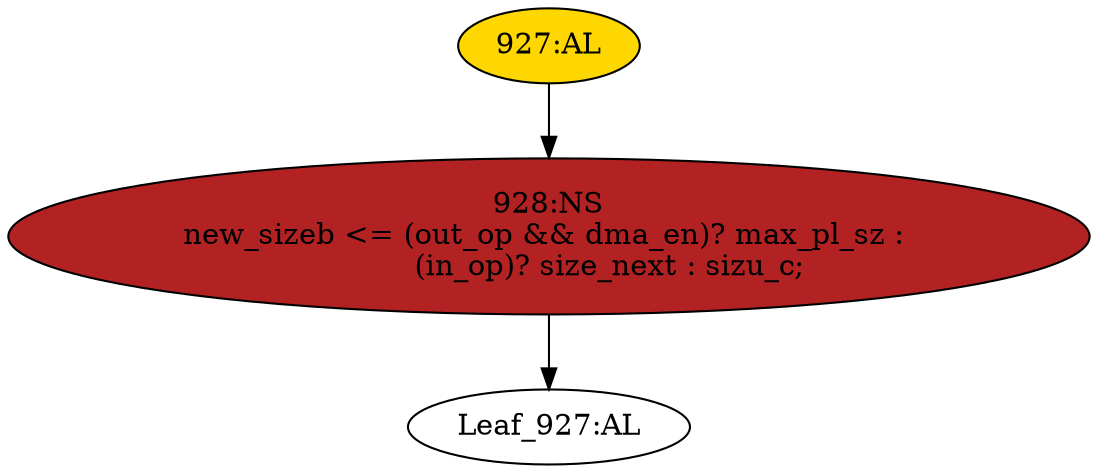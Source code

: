 strict digraph "" {
	node [label="\N"];
	"928:NS"	 [ast="<pyverilog.vparser.ast.NonblockingSubstitution object at 0x7fae5e1151d0>",
		fillcolor=firebrick,
		label="928:NS
new_sizeb <= (out_op && dma_en)? max_pl_sz : 
             (in_op)? size_next : sizu_c;",
		statements="[<pyverilog.vparser.ast.NonblockingSubstitution object at 0x7fae5e1151d0>]",
		style=filled,
		typ=NonblockingSubstitution];
	"Leaf_927:AL"	 [def_var="['new_sizeb']",
		label="Leaf_927:AL"];
	"928:NS" -> "Leaf_927:AL"	 [cond="[]",
		lineno=None];
	"927:AL"	 [ast="<pyverilog.vparser.ast.Always object at 0x7fae5e115510>",
		clk_sens=True,
		fillcolor=gold,
		label="927:AL",
		sens="['clk']",
		statements="[]",
		style=filled,
		typ=Always,
		use_var="['dma_en', 'max_pl_sz', 'size_next', 'in_op', 'out_op', 'sizu_c']"];
	"927:AL" -> "928:NS"	 [cond="[]",
		lineno=None];
}
